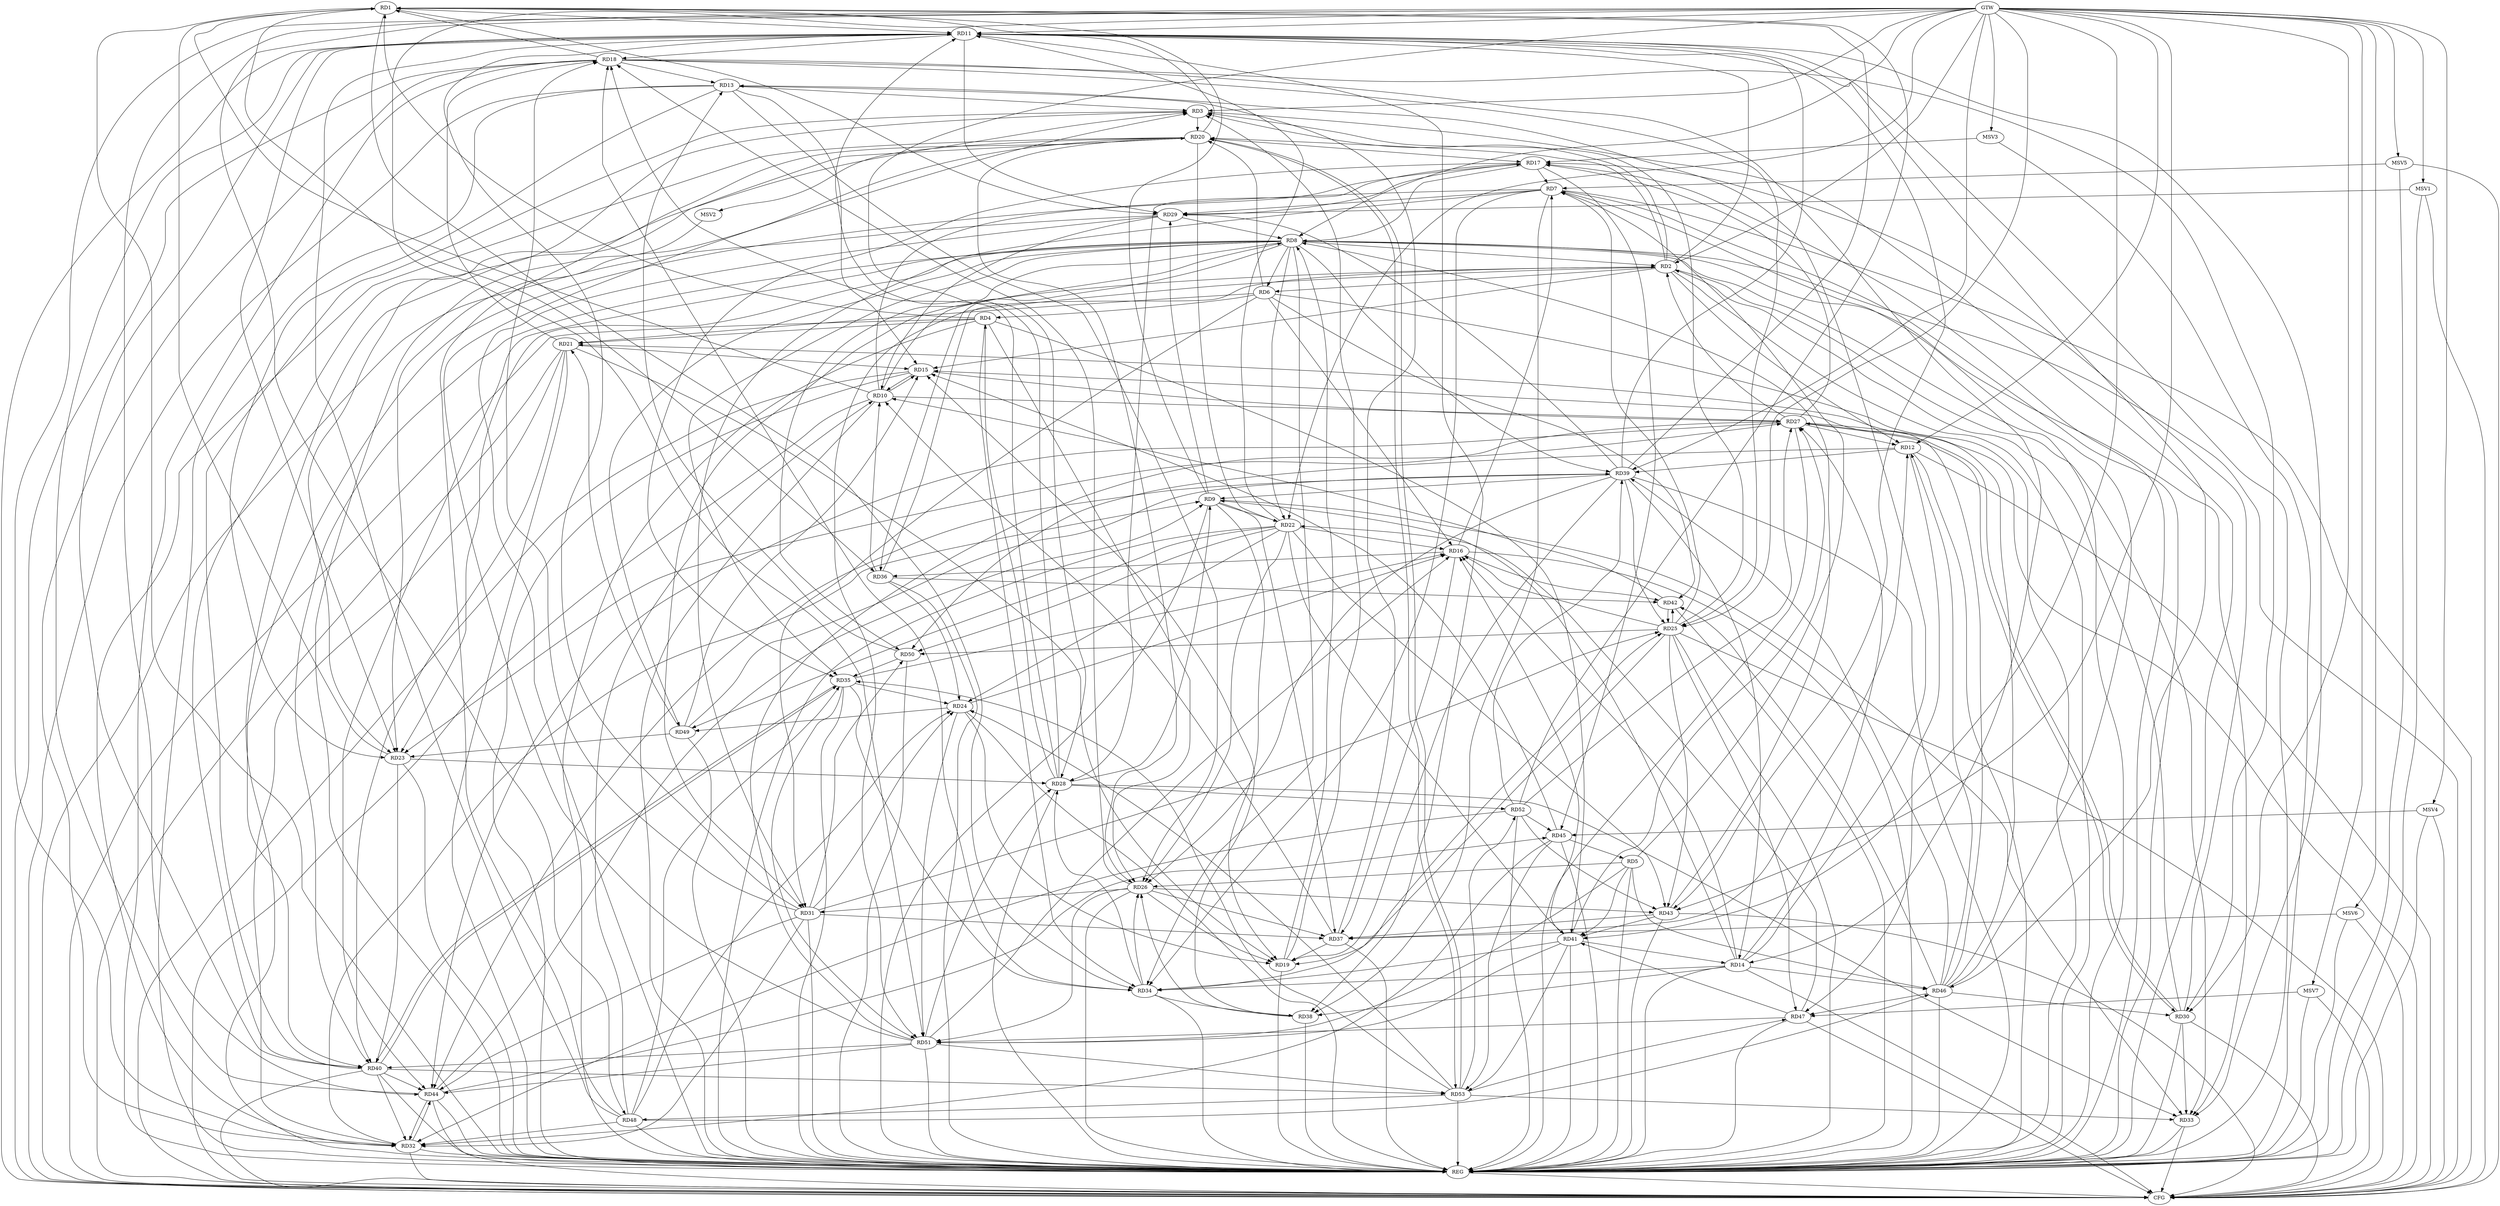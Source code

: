 strict digraph G {
  RD1 [ label="RD1" ];
  RD2 [ label="RD2" ];
  RD3 [ label="RD3" ];
  RD4 [ label="RD4" ];
  RD5 [ label="RD5" ];
  RD6 [ label="RD6" ];
  RD7 [ label="RD7" ];
  RD8 [ label="RD8" ];
  RD9 [ label="RD9" ];
  RD10 [ label="RD10" ];
  RD11 [ label="RD11" ];
  RD12 [ label="RD12" ];
  RD13 [ label="RD13" ];
  RD14 [ label="RD14" ];
  RD15 [ label="RD15" ];
  RD16 [ label="RD16" ];
  RD17 [ label="RD17" ];
  RD18 [ label="RD18" ];
  RD19 [ label="RD19" ];
  RD20 [ label="RD20" ];
  RD21 [ label="RD21" ];
  RD22 [ label="RD22" ];
  RD23 [ label="RD23" ];
  RD24 [ label="RD24" ];
  RD25 [ label="RD25" ];
  RD26 [ label="RD26" ];
  RD27 [ label="RD27" ];
  RD28 [ label="RD28" ];
  RD29 [ label="RD29" ];
  RD30 [ label="RD30" ];
  RD31 [ label="RD31" ];
  RD32 [ label="RD32" ];
  RD33 [ label="RD33" ];
  RD34 [ label="RD34" ];
  RD35 [ label="RD35" ];
  RD36 [ label="RD36" ];
  RD37 [ label="RD37" ];
  RD38 [ label="RD38" ];
  RD39 [ label="RD39" ];
  RD40 [ label="RD40" ];
  RD41 [ label="RD41" ];
  RD42 [ label="RD42" ];
  RD43 [ label="RD43" ];
  RD44 [ label="RD44" ];
  RD45 [ label="RD45" ];
  RD46 [ label="RD46" ];
  RD47 [ label="RD47" ];
  RD48 [ label="RD48" ];
  RD49 [ label="RD49" ];
  RD50 [ label="RD50" ];
  RD51 [ label="RD51" ];
  RD52 [ label="RD52" ];
  RD53 [ label="RD53" ];
  GTW [ label="GTW" ];
  REG [ label="REG" ];
  CFG [ label="CFG" ];
  MSV1 [ label="MSV1" ];
  MSV2 [ label="MSV2" ];
  MSV3 [ label="MSV3" ];
  MSV4 [ label="MSV4" ];
  MSV5 [ label="MSV5" ];
  MSV6 [ label="MSV6" ];
  MSV7 [ label="MSV7" ];
  RD4 -> RD1;
  RD9 -> RD1;
  RD10 -> RD1;
  RD1 -> RD11;
  RD18 -> RD1;
  RD20 -> RD1;
  RD23 -> RD1;
  RD1 -> RD29;
  RD1 -> RD34;
  RD1 -> RD36;
  RD39 -> RD1;
  RD52 -> RD1;
  RD2 -> RD3;
  RD2 -> RD6;
  RD8 -> RD2;
  RD2 -> RD11;
  RD2 -> RD12;
  RD2 -> RD15;
  RD2 -> RD20;
  RD27 -> RD2;
  RD30 -> RD2;
  RD2 -> RD31;
  RD2 -> RD33;
  RD36 -> RD2;
  RD2 -> RD51;
  RD13 -> RD3;
  RD19 -> RD3;
  RD3 -> RD20;
  RD3 -> RD23;
  RD25 -> RD3;
  RD40 -> RD3;
  RD48 -> RD3;
  RD51 -> RD3;
  RD6 -> RD4;
  RD4 -> RD21;
  RD4 -> RD26;
  RD28 -> RD4;
  RD4 -> RD34;
  RD4 -> RD41;
  RD5 -> RD7;
  RD5 -> RD26;
  RD5 -> RD41;
  RD45 -> RD5;
  RD5 -> RD46;
  RD5 -> RD51;
  RD6 -> RD16;
  RD6 -> RD20;
  RD6 -> RD21;
  RD6 -> RD31;
  RD6 -> RD42;
  RD16 -> RD7;
  RD17 -> RD7;
  RD25 -> RD7;
  RD7 -> RD29;
  RD7 -> RD31;
  RD7 -> RD34;
  RD7 -> RD38;
  RD7 -> RD40;
  RD46 -> RD7;
  RD10 -> RD8;
  RD17 -> RD8;
  RD19 -> RD8;
  RD8 -> RD22;
  RD8 -> RD23;
  RD29 -> RD8;
  RD8 -> RD33;
  RD8 -> RD35;
  RD8 -> RD39;
  RD8 -> RD40;
  RD43 -> RD8;
  RD8 -> RD44;
  RD8 -> RD50;
  RD14 -> RD9;
  RD9 -> RD19;
  RD9 -> RD22;
  RD28 -> RD9;
  RD9 -> RD29;
  RD32 -> RD9;
  RD9 -> RD33;
  RD9 -> RD37;
  RD39 -> RD9;
  RD44 -> RD9;
  RD10 -> RD15;
  RD15 -> RD10;
  RD10 -> RD17;
  RD10 -> RD27;
  RD29 -> RD10;
  RD36 -> RD10;
  RD37 -> RD10;
  RD42 -> RD10;
  RD48 -> RD10;
  RD11 -> RD18;
  RD22 -> RD11;
  RD11 -> RD23;
  RD28 -> RD11;
  RD11 -> RD29;
  RD31 -> RD11;
  RD11 -> RD33;
  RD11 -> RD38;
  RD39 -> RD11;
  RD11 -> RD40;
  RD11 -> RD43;
  RD44 -> RD11;
  RD11 -> RD46;
  RD48 -> RD11;
  RD27 -> RD12;
  RD37 -> RD12;
  RD12 -> RD39;
  RD46 -> RD12;
  RD12 -> RD47;
  RD12 -> RD50;
  RD14 -> RD13;
  RD13 -> RD15;
  RD18 -> RD13;
  RD13 -> RD23;
  RD13 -> RD26;
  RD37 -> RD13;
  RD50 -> RD13;
  RD14 -> RD16;
  RD18 -> RD14;
  RD14 -> RD27;
  RD14 -> RD34;
  RD14 -> RD38;
  RD39 -> RD14;
  RD41 -> RD14;
  RD14 -> RD46;
  RD21 -> RD15;
  RD15 -> RD27;
  RD38 -> RD15;
  RD45 -> RD15;
  RD46 -> RD15;
  RD49 -> RD15;
  RD22 -> RD16;
  RD24 -> RD16;
  RD25 -> RD16;
  RD35 -> RD16;
  RD16 -> RD36;
  RD16 -> RD37;
  RD41 -> RD16;
  RD16 -> RD42;
  RD51 -> RD16;
  RD20 -> RD17;
  RD27 -> RD17;
  RD17 -> RD28;
  RD29 -> RD17;
  RD30 -> RD17;
  RD17 -> RD35;
  RD17 -> RD45;
  RD21 -> RD18;
  RD18 -> RD25;
  RD26 -> RD18;
  RD28 -> RD18;
  RD18 -> RD30;
  RD31 -> RD18;
  RD18 -> RD32;
  RD34 -> RD18;
  RD21 -> RD19;
  RD24 -> RD19;
  RD25 -> RD19;
  RD26 -> RD19;
  RD37 -> RD19;
  RD39 -> RD19;
  RD20 -> RD22;
  RD20 -> RD23;
  RD20 -> RD26;
  RD20 -> RD32;
  RD40 -> RD20;
  RD20 -> RD53;
  RD53 -> RD20;
  RD21 -> RD32;
  RD21 -> RD40;
  RD46 -> RD21;
  RD49 -> RD21;
  RD22 -> RD24;
  RD22 -> RD26;
  RD22 -> RD41;
  RD22 -> RD43;
  RD47 -> RD22;
  RD22 -> RD49;
  RD22 -> RD50;
  RD27 -> RD23;
  RD23 -> RD28;
  RD23 -> RD40;
  RD49 -> RD23;
  RD31 -> RD24;
  RD35 -> RD24;
  RD36 -> RD24;
  RD48 -> RD24;
  RD24 -> RD49;
  RD24 -> RD51;
  RD53 -> RD24;
  RD31 -> RD25;
  RD34 -> RD25;
  RD39 -> RD25;
  RD25 -> RD42;
  RD42 -> RD25;
  RD25 -> RD43;
  RD25 -> RD47;
  RD25 -> RD50;
  RD26 -> RD31;
  RD34 -> RD26;
  RD26 -> RD37;
  RD38 -> RD26;
  RD39 -> RD26;
  RD26 -> RD43;
  RD26 -> RD51;
  RD27 -> RD30;
  RD30 -> RD27;
  RD41 -> RD27;
  RD27 -> RD44;
  RD51 -> RD27;
  RD52 -> RD27;
  RD28 -> RD33;
  RD34 -> RD28;
  RD51 -> RD28;
  RD28 -> RD52;
  RD39 -> RD29;
  RD30 -> RD33;
  RD46 -> RD30;
  RD31 -> RD32;
  RD31 -> RD37;
  RD31 -> RD44;
  RD31 -> RD50;
  RD40 -> RD32;
  RD32 -> RD44;
  RD44 -> RD32;
  RD45 -> RD32;
  RD48 -> RD32;
  RD52 -> RD32;
  RD53 -> RD33;
  RD35 -> RD34;
  RD34 -> RD38;
  RD41 -> RD34;
  RD35 -> RD40;
  RD40 -> RD35;
  RD48 -> RD35;
  RD50 -> RD35;
  RD35 -> RD51;
  RD53 -> RD35;
  RD36 -> RD42;
  RD43 -> RD37;
  RD39 -> RD44;
  RD46 -> RD39;
  RD49 -> RD39;
  RD52 -> RD39;
  RD40 -> RD44;
  RD51 -> RD40;
  RD40 -> RD53;
  RD43 -> RD41;
  RD47 -> RD41;
  RD41 -> RD51;
  RD41 -> RD53;
  RD46 -> RD42;
  RD52 -> RD43;
  RD44 -> RD45;
  RD51 -> RD44;
  RD52 -> RD45;
  RD45 -> RD53;
  RD46 -> RD47;
  RD48 -> RD46;
  RD47 -> RD51;
  RD53 -> RD47;
  RD53 -> RD48;
  RD51 -> RD53;
  RD53 -> RD52;
  GTW -> RD22;
  GTW -> RD3;
  GTW -> RD48;
  GTW -> RD30;
  GTW -> RD39;
  GTW -> RD41;
  GTW -> RD28;
  GTW -> RD32;
  GTW -> RD12;
  GTW -> RD2;
  GTW -> RD25;
  GTW -> RD51;
  GTW -> RD11;
  GTW -> RD43;
  GTW -> RD8;
  GTW -> RD44;
  RD1 -> REG;
  RD2 -> REG;
  RD3 -> REG;
  RD4 -> REG;
  RD5 -> REG;
  RD6 -> REG;
  RD7 -> REG;
  RD8 -> REG;
  RD9 -> REG;
  RD10 -> REG;
  RD11 -> REG;
  RD12 -> REG;
  RD13 -> REG;
  RD14 -> REG;
  RD15 -> REG;
  RD16 -> REG;
  RD17 -> REG;
  RD18 -> REG;
  RD19 -> REG;
  RD20 -> REG;
  RD21 -> REG;
  RD22 -> REG;
  RD23 -> REG;
  RD24 -> REG;
  RD25 -> REG;
  RD26 -> REG;
  RD27 -> REG;
  RD28 -> REG;
  RD29 -> REG;
  RD30 -> REG;
  RD31 -> REG;
  RD32 -> REG;
  RD33 -> REG;
  RD34 -> REG;
  RD35 -> REG;
  RD36 -> REG;
  RD37 -> REG;
  RD38 -> REG;
  RD39 -> REG;
  RD40 -> REG;
  RD41 -> REG;
  RD42 -> REG;
  RD43 -> REG;
  RD44 -> REG;
  RD45 -> REG;
  RD46 -> REG;
  RD47 -> REG;
  RD48 -> REG;
  RD49 -> REG;
  RD50 -> REG;
  RD51 -> REG;
  RD52 -> REG;
  RD53 -> REG;
  RD30 -> CFG;
  RD8 -> CFG;
  RD4 -> CFG;
  RD18 -> CFG;
  RD33 -> CFG;
  RD13 -> CFG;
  RD25 -> CFG;
  RD12 -> CFG;
  RD32 -> CFG;
  RD44 -> CFG;
  RD27 -> CFG;
  RD11 -> CFG;
  RD7 -> CFG;
  RD40 -> CFG;
  RD43 -> CFG;
  RD15 -> CFG;
  RD29 -> CFG;
  RD47 -> CFG;
  RD14 -> CFG;
  RD10 -> CFG;
  RD21 -> CFG;
  REG -> CFG;
  RD8 -> RD6;
  RD8 -> RD36;
  RD8 -> RD49;
  RD8 -> RD34;
  MSV1 -> RD29;
  GTW -> MSV1;
  MSV1 -> REG;
  MSV1 -> CFG;
  RD20 -> MSV2;
  MSV2 -> REG;
  MSV3 -> RD17;
  GTW -> MSV3;
  MSV3 -> REG;
  MSV4 -> RD45;
  GTW -> MSV4;
  MSV4 -> REG;
  MSV4 -> CFG;
  MSV5 -> RD7;
  GTW -> MSV5;
  MSV5 -> REG;
  MSV5 -> CFG;
  MSV6 -> RD37;
  GTW -> MSV6;
  MSV6 -> REG;
  MSV6 -> CFG;
  MSV7 -> RD47;
  GTW -> MSV7;
  MSV7 -> REG;
  MSV7 -> CFG;
}
